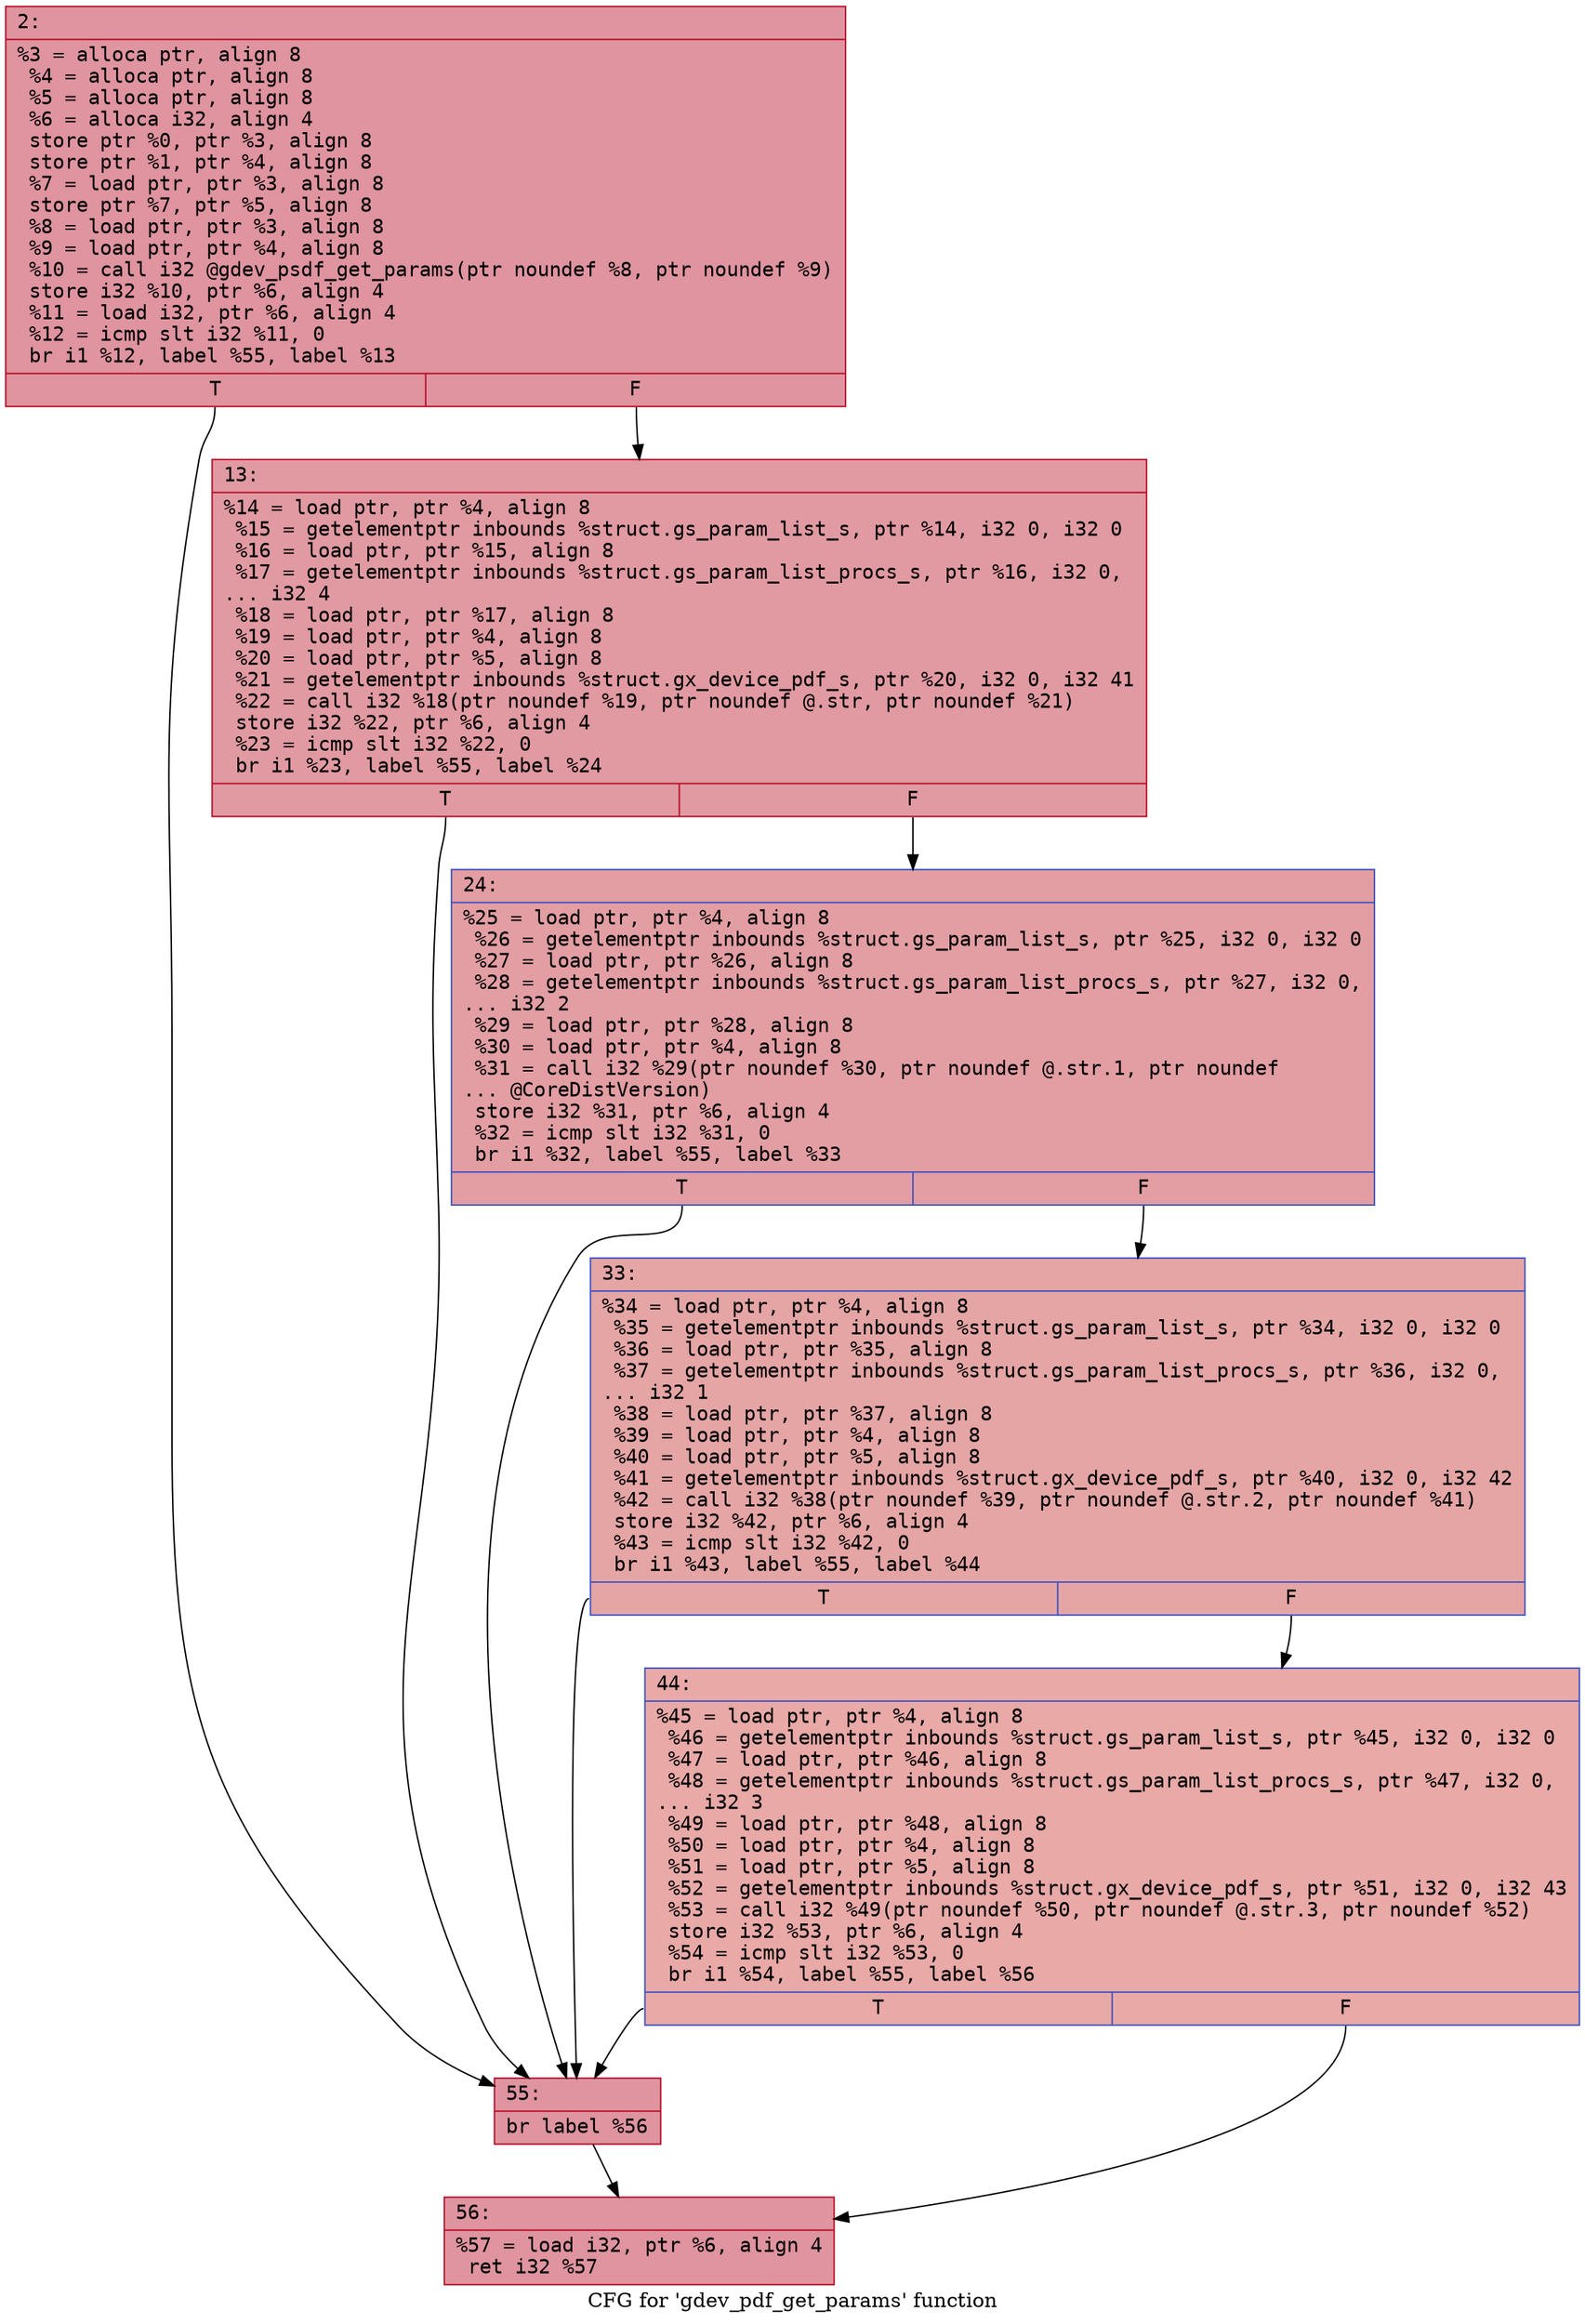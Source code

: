 digraph "CFG for 'gdev_pdf_get_params' function" {
	label="CFG for 'gdev_pdf_get_params' function";

	Node0x600002956080 [shape=record,color="#b70d28ff", style=filled, fillcolor="#b70d2870" fontname="Courier",label="{2:\l|  %3 = alloca ptr, align 8\l  %4 = alloca ptr, align 8\l  %5 = alloca ptr, align 8\l  %6 = alloca i32, align 4\l  store ptr %0, ptr %3, align 8\l  store ptr %1, ptr %4, align 8\l  %7 = load ptr, ptr %3, align 8\l  store ptr %7, ptr %5, align 8\l  %8 = load ptr, ptr %3, align 8\l  %9 = load ptr, ptr %4, align 8\l  %10 = call i32 @gdev_psdf_get_params(ptr noundef %8, ptr noundef %9)\l  store i32 %10, ptr %6, align 4\l  %11 = load i32, ptr %6, align 4\l  %12 = icmp slt i32 %11, 0\l  br i1 %12, label %55, label %13\l|{<s0>T|<s1>F}}"];
	Node0x600002956080:s0 -> Node0x600002956210[tooltip="2 -> 55\nProbability 37.50%" ];
	Node0x600002956080:s1 -> Node0x6000029560d0[tooltip="2 -> 13\nProbability 62.50%" ];
	Node0x6000029560d0 [shape=record,color="#b70d28ff", style=filled, fillcolor="#bb1b2c70" fontname="Courier",label="{13:\l|  %14 = load ptr, ptr %4, align 8\l  %15 = getelementptr inbounds %struct.gs_param_list_s, ptr %14, i32 0, i32 0\l  %16 = load ptr, ptr %15, align 8\l  %17 = getelementptr inbounds %struct.gs_param_list_procs_s, ptr %16, i32 0,\l... i32 4\l  %18 = load ptr, ptr %17, align 8\l  %19 = load ptr, ptr %4, align 8\l  %20 = load ptr, ptr %5, align 8\l  %21 = getelementptr inbounds %struct.gx_device_pdf_s, ptr %20, i32 0, i32 41\l  %22 = call i32 %18(ptr noundef %19, ptr noundef @.str, ptr noundef %21)\l  store i32 %22, ptr %6, align 4\l  %23 = icmp slt i32 %22, 0\l  br i1 %23, label %55, label %24\l|{<s0>T|<s1>F}}"];
	Node0x6000029560d0:s0 -> Node0x600002956210[tooltip="13 -> 55\nProbability 37.50%" ];
	Node0x6000029560d0:s1 -> Node0x600002956120[tooltip="13 -> 24\nProbability 62.50%" ];
	Node0x600002956120 [shape=record,color="#3d50c3ff", style=filled, fillcolor="#be242e70" fontname="Courier",label="{24:\l|  %25 = load ptr, ptr %4, align 8\l  %26 = getelementptr inbounds %struct.gs_param_list_s, ptr %25, i32 0, i32 0\l  %27 = load ptr, ptr %26, align 8\l  %28 = getelementptr inbounds %struct.gs_param_list_procs_s, ptr %27, i32 0,\l... i32 2\l  %29 = load ptr, ptr %28, align 8\l  %30 = load ptr, ptr %4, align 8\l  %31 = call i32 %29(ptr noundef %30, ptr noundef @.str.1, ptr noundef\l... @CoreDistVersion)\l  store i32 %31, ptr %6, align 4\l  %32 = icmp slt i32 %31, 0\l  br i1 %32, label %55, label %33\l|{<s0>T|<s1>F}}"];
	Node0x600002956120:s0 -> Node0x600002956210[tooltip="24 -> 55\nProbability 37.50%" ];
	Node0x600002956120:s1 -> Node0x600002956170[tooltip="24 -> 33\nProbability 62.50%" ];
	Node0x600002956170 [shape=record,color="#3d50c3ff", style=filled, fillcolor="#c5333470" fontname="Courier",label="{33:\l|  %34 = load ptr, ptr %4, align 8\l  %35 = getelementptr inbounds %struct.gs_param_list_s, ptr %34, i32 0, i32 0\l  %36 = load ptr, ptr %35, align 8\l  %37 = getelementptr inbounds %struct.gs_param_list_procs_s, ptr %36, i32 0,\l... i32 1\l  %38 = load ptr, ptr %37, align 8\l  %39 = load ptr, ptr %4, align 8\l  %40 = load ptr, ptr %5, align 8\l  %41 = getelementptr inbounds %struct.gx_device_pdf_s, ptr %40, i32 0, i32 42\l  %42 = call i32 %38(ptr noundef %39, ptr noundef @.str.2, ptr noundef %41)\l  store i32 %42, ptr %6, align 4\l  %43 = icmp slt i32 %42, 0\l  br i1 %43, label %55, label %44\l|{<s0>T|<s1>F}}"];
	Node0x600002956170:s0 -> Node0x600002956210[tooltip="33 -> 55\nProbability 37.50%" ];
	Node0x600002956170:s1 -> Node0x6000029561c0[tooltip="33 -> 44\nProbability 62.50%" ];
	Node0x6000029561c0 [shape=record,color="#3d50c3ff", style=filled, fillcolor="#ca3b3770" fontname="Courier",label="{44:\l|  %45 = load ptr, ptr %4, align 8\l  %46 = getelementptr inbounds %struct.gs_param_list_s, ptr %45, i32 0, i32 0\l  %47 = load ptr, ptr %46, align 8\l  %48 = getelementptr inbounds %struct.gs_param_list_procs_s, ptr %47, i32 0,\l... i32 3\l  %49 = load ptr, ptr %48, align 8\l  %50 = load ptr, ptr %4, align 8\l  %51 = load ptr, ptr %5, align 8\l  %52 = getelementptr inbounds %struct.gx_device_pdf_s, ptr %51, i32 0, i32 43\l  %53 = call i32 %49(ptr noundef %50, ptr noundef @.str.3, ptr noundef %52)\l  store i32 %53, ptr %6, align 4\l  %54 = icmp slt i32 %53, 0\l  br i1 %54, label %55, label %56\l|{<s0>T|<s1>F}}"];
	Node0x6000029561c0:s0 -> Node0x600002956210[tooltip="44 -> 55\nProbability 37.50%" ];
	Node0x6000029561c0:s1 -> Node0x600002956260[tooltip="44 -> 56\nProbability 62.50%" ];
	Node0x600002956210 [shape=record,color="#b70d28ff", style=filled, fillcolor="#b70d2870" fontname="Courier",label="{55:\l|  br label %56\l}"];
	Node0x600002956210 -> Node0x600002956260[tooltip="55 -> 56\nProbability 100.00%" ];
	Node0x600002956260 [shape=record,color="#b70d28ff", style=filled, fillcolor="#b70d2870" fontname="Courier",label="{56:\l|  %57 = load i32, ptr %6, align 4\l  ret i32 %57\l}"];
}
